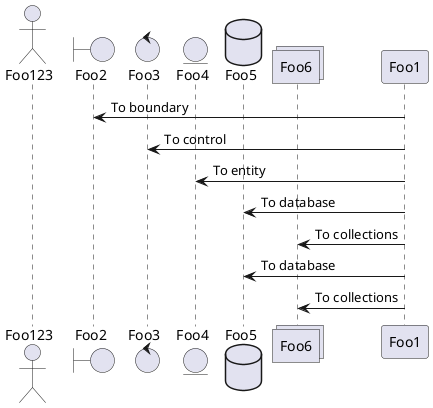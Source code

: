 # Examples

Set `plantuml:{filename}` as a fence information. `filename` is used as the file name of generated diagrams. In the following case, `md-sample-sequence.svg` is created.
`filename` is required.

```plantuml:md-sample-sequence
@startuml
actor Foo123
boundary Foo2
control Foo3
entity Foo4
database Foo5
collections Foo6
Foo1 -> Foo2 : To boundary
Foo1 -> Foo3 : To control
Foo1 -> Foo4 : To entity
Foo1 -> Foo5 : To database
Foo1 -> Foo6 : To collections
Foo1 -> Foo5 : To database
Foo1 -> Foo6 : To collections
@enduml
```

![](./md-sample-sequence.svg)

`@startuml` can be omitted. This action complements `@startuml` and `@enduml`.

```plantuml:md-sample-class
Class01 <|-- Class02
Class03 *-- Class04
Class05 o-- Class06
Class07 .. Class08
Class09 -- Class10
```

![](./md-sample-class.svg)

You can also use diagrams other than uml. See https://plantuml.com/ to confirm what kind of diagrams you can use.

```plantuml:md-sample-mindmap
@startmindmap
* Debian
** Ubuntu
*** Linux Mint
*** Kubuntu
*** Lubuntu
*** KDE Neon
** LMDE
** SolydXK
** SteamOS
** Raspbian with a very long name
*** <s>Raspmbc</s> => OSMC
*** <s>Raspyfi</s> => Volumio
@endmindmap
```

![](./md-sample-mindmap.svg)

Note that this action generates svg data. you can specify only svg supported diagrams. For instance, `ditaa` is not supported.


You can include diagram type in a fence information with format `plantuml@{type}:{filename}`.
In this case, this action complements `@startgantt` and `@endgantt`.

```plantuml@gantt:md-sample-gantt
[Prototype design] lasts 15 days
[Test prototype] lasts 10 days
```

![](./md-sample-gantt.svg)

You can include diagram type in a fence information with format `plantuml@{type}:{filename}`.
In this case, this action complements `@startgantt` and `@endgantt`.